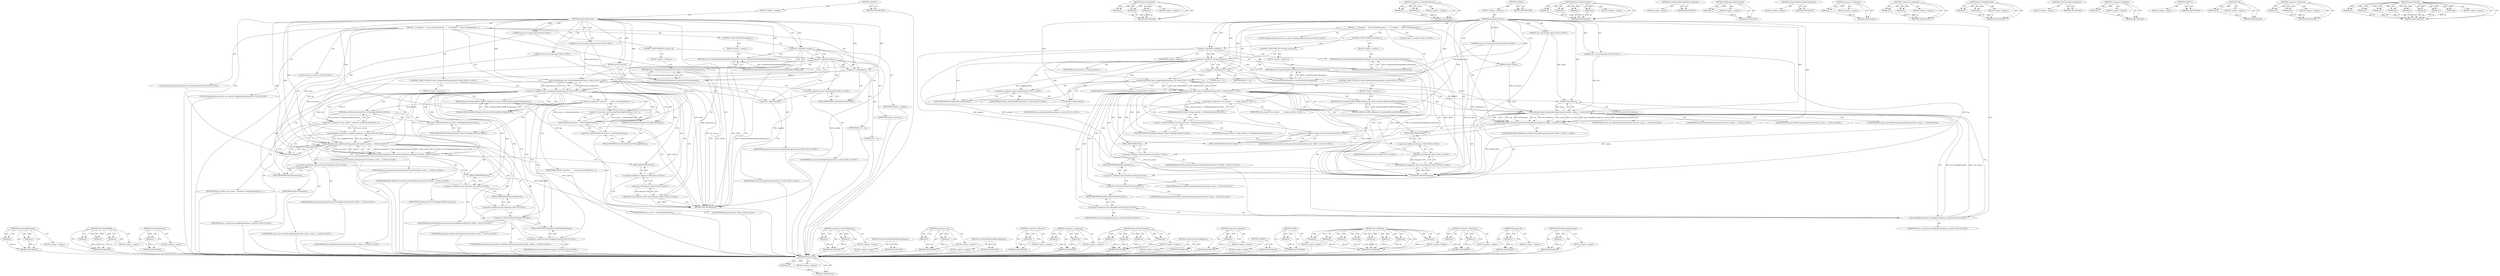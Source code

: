digraph "base.BindOnce" {
vulnerable_188 [label=<(METHOD,base.WrapRefCounted)>];
vulnerable_189 [label=<(PARAM,p1)>];
vulnerable_190 [label=<(PARAM,p2)>];
vulnerable_191 [label=<(BLOCK,&lt;empty&gt;,&lt;empty&gt;)>];
vulnerable_192 [label=<(METHOD_RETURN,ANY)>];
vulnerable_134 [label=<(METHOD,base.StringToInt64)>];
vulnerable_135 [label=<(PARAM,p1)>];
vulnerable_136 [label=<(PARAM,p2)>];
vulnerable_137 [label=<(PARAM,p3)>];
vulnerable_138 [label=<(BLOCK,&lt;empty&gt;,&lt;empty&gt;)>];
vulnerable_139 [label=<(METHOD_RETURN,ANY)>];
vulnerable_157 [label=<(METHOD,GetStoragePartition)>];
vulnerable_158 [label=<(PARAM,p1)>];
vulnerable_159 [label=<(BLOCK,&lt;empty&gt;,&lt;empty&gt;)>];
vulnerable_160 [label=<(METHOD_RETURN,ANY)>];
vulnerable_6 [label=<(METHOD,&lt;global&gt;)<SUB>1</SUB>>];
vulnerable_7 [label=<(BLOCK,&lt;empty&gt;,&lt;empty&gt;)<SUB>1</SUB>>];
vulnerable_8 [label=<(METHOD,DispatchSyncEvent)<SUB>1</SUB>>];
vulnerable_9 [label="<(PARAM,const std::string&amp; origin)<SUB>2</SUB>>"];
vulnerable_10 [label="<(PARAM,const std::string&amp; registration_id)<SUB>3</SUB>>"];
vulnerable_11 [label="<(PARAM,const std::string&amp; tag)<SUB>4</SUB>>"];
vulnerable_12 [label=<(PARAM,bool last_chance)<SUB>5</SUB>>];
vulnerable_13 [label=<(BLOCK,{
   if (!enabled_)
     return CreateDomainNot...,{
   if (!enabled_)
     return CreateDomainNot...)<SUB>5</SUB>>];
vulnerable_14 [label=<(CONTROL_STRUCTURE,IF,if (!enabled_))<SUB>6</SUB>>];
vulnerable_15 [label=<(&lt;operator&gt;.logicalNot,!enabled_)<SUB>6</SUB>>];
vulnerable_16 [label=<(IDENTIFIER,enabled_,!enabled_)<SUB>6</SUB>>];
vulnerable_17 [label=<(BLOCK,&lt;empty&gt;,&lt;empty&gt;)<SUB>7</SUB>>];
vulnerable_18 [label=<(RETURN,return CreateDomainNotEnabledErrorResponse();,return CreateDomainNotEnabledErrorResponse();)<SUB>7</SUB>>];
vulnerable_19 [label=<(CreateDomainNotEnabledErrorResponse,CreateDomainNotEnabledErrorResponse())<SUB>7</SUB>>];
vulnerable_20 [label=<(CONTROL_STRUCTURE,IF,if (!process_))<SUB>8</SUB>>];
vulnerable_21 [label=<(&lt;operator&gt;.logicalNot,!process_)<SUB>8</SUB>>];
vulnerable_22 [label=<(IDENTIFIER,process_,!process_)<SUB>8</SUB>>];
vulnerable_23 [label=<(BLOCK,&lt;empty&gt;,&lt;empty&gt;)<SUB>9</SUB>>];
vulnerable_24 [label=<(RETURN,return CreateContextErrorResponse();,return CreateContextErrorResponse();)<SUB>9</SUB>>];
vulnerable_25 [label=<(CreateContextErrorResponse,CreateContextErrorResponse())<SUB>9</SUB>>];
vulnerable_26 [label="<(LOCAL,int64_t id: int64_t)<SUB>10</SUB>>"];
vulnerable_27 [label=<(&lt;operator&gt;.assignment,id = 0)<SUB>10</SUB>>];
vulnerable_28 [label=<(IDENTIFIER,id,id = 0)<SUB>10</SUB>>];
vulnerable_29 [label=<(LITERAL,0,id = 0)<SUB>10</SUB>>];
vulnerable_30 [label="<(CONTROL_STRUCTURE,IF,if (!base::StringToInt64(registration_id, &amp;id)))<SUB>11</SUB>>"];
vulnerable_31 [label="<(&lt;operator&gt;.logicalNot,!base::StringToInt64(registration_id, &amp;id))<SUB>11</SUB>>"];
vulnerable_32 [label="<(base.StringToInt64,base::StringToInt64(registration_id, &amp;id))<SUB>11</SUB>>"];
vulnerable_33 [label="<(&lt;operator&gt;.fieldAccess,base::StringToInt64)<SUB>11</SUB>>"];
vulnerable_34 [label="<(IDENTIFIER,base,base::StringToInt64(registration_id, &amp;id))<SUB>11</SUB>>"];
vulnerable_35 [label=<(FIELD_IDENTIFIER,StringToInt64,StringToInt64)<SUB>11</SUB>>];
vulnerable_36 [label="<(IDENTIFIER,registration_id,base::StringToInt64(registration_id, &amp;id))<SUB>11</SUB>>"];
vulnerable_37 [label=<(&lt;operator&gt;.addressOf,&amp;id)<SUB>11</SUB>>];
vulnerable_38 [label="<(IDENTIFIER,id,base::StringToInt64(registration_id, &amp;id))<SUB>11</SUB>>"];
vulnerable_39 [label=<(BLOCK,&lt;empty&gt;,&lt;empty&gt;)<SUB>12</SUB>>];
vulnerable_40 [label=<(RETURN,return CreateInvalidVersionIdErrorResponse();,return CreateInvalidVersionIdErrorResponse();)<SUB>12</SUB>>];
vulnerable_41 [label=<(CreateInvalidVersionIdErrorResponse,CreateInvalidVersionIdErrorResponse())<SUB>12</SUB>>];
vulnerable_42 [label="<(LOCAL,StoragePartitionImpl* partition: StoragePartitionImpl*)<SUB>14</SUB>>"];
vulnerable_43 [label=<(&lt;operator&gt;.assignment,* partition =
      static_cast&lt;StoragePartitio...)<SUB>14</SUB>>];
vulnerable_44 [label=<(IDENTIFIER,partition,* partition =
      static_cast&lt;StoragePartitio...)<SUB>14</SUB>>];
vulnerable_45 [label=<(&lt;operator&gt;.cast,static_cast&lt;StoragePartitionImpl*&gt;(process_-&gt;Ge...)<SUB>15</SUB>>];
vulnerable_46 [label=<(UNKNOWN,StoragePartitionImpl*,StoragePartitionImpl*)<SUB>15</SUB>>];
vulnerable_47 [label=<(GetStoragePartition,process_-&gt;GetStoragePartition())<SUB>15</SUB>>];
vulnerable_48 [label=<(&lt;operator&gt;.indirectFieldAccess,process_-&gt;GetStoragePartition)<SUB>15</SUB>>];
vulnerable_49 [label=<(IDENTIFIER,process_,process_-&gt;GetStoragePartition())<SUB>15</SUB>>];
vulnerable_50 [label=<(FIELD_IDENTIFIER,GetStoragePartition,GetStoragePartition)<SUB>15</SUB>>];
vulnerable_51 [label="<(LOCAL,BackgroundSyncContext* sync_context: BackgroundSyncContext*)<SUB>16</SUB>>"];
vulnerable_52 [label=<(&lt;operator&gt;.assignment,* sync_context = partition-&gt;GetBackgroundSyncCo...)<SUB>16</SUB>>];
vulnerable_53 [label=<(IDENTIFIER,sync_context,* sync_context = partition-&gt;GetBackgroundSyncCo...)<SUB>16</SUB>>];
vulnerable_54 [label=<(GetBackgroundSyncContext,partition-&gt;GetBackgroundSyncContext())<SUB>16</SUB>>];
vulnerable_55 [label=<(&lt;operator&gt;.indirectFieldAccess,partition-&gt;GetBackgroundSyncContext)<SUB>16</SUB>>];
vulnerable_56 [label=<(IDENTIFIER,partition,partition-&gt;GetBackgroundSyncContext())<SUB>16</SUB>>];
vulnerable_57 [label=<(FIELD_IDENTIFIER,GetBackgroundSyncContext,GetBackgroundSyncContext)<SUB>16</SUB>>];
vulnerable_58 [label="<(BrowserThread.PostTask,BrowserThread::PostTask(BrowserThread::IO, FROM...)<SUB>18</SUB>>"];
vulnerable_59 [label="<(&lt;operator&gt;.fieldAccess,BrowserThread::PostTask)<SUB>18</SUB>>"];
vulnerable_60 [label="<(IDENTIFIER,BrowserThread,BrowserThread::PostTask(BrowserThread::IO, FROM...)<SUB>18</SUB>>"];
vulnerable_61 [label=<(FIELD_IDENTIFIER,PostTask,PostTask)<SUB>18</SUB>>];
vulnerable_62 [label="<(&lt;operator&gt;.fieldAccess,BrowserThread::IO)<SUB>18</SUB>>"];
vulnerable_63 [label="<(IDENTIFIER,BrowserThread,BrowserThread::PostTask(BrowserThread::IO, FROM...)<SUB>18</SUB>>"];
vulnerable_64 [label=<(FIELD_IDENTIFIER,IO,IO)<SUB>18</SUB>>];
vulnerable_65 [label="<(IDENTIFIER,FROM_HERE,BrowserThread::PostTask(BrowserThread::IO, FROM...)<SUB>18</SUB>>"];
vulnerable_66 [label="<(base.BindOnce,base::BindOnce(&amp;DispatchSyncEventOnIO, context_...)<SUB>19</SUB>>"];
vulnerable_67 [label="<(&lt;operator&gt;.fieldAccess,base::BindOnce)<SUB>19</SUB>>"];
vulnerable_68 [label="<(IDENTIFIER,base,base::BindOnce(&amp;DispatchSyncEventOnIO, context_...)<SUB>19</SUB>>"];
vulnerable_69 [label=<(FIELD_IDENTIFIER,BindOnce,BindOnce)<SUB>19</SUB>>];
vulnerable_70 [label=<(&lt;operator&gt;.addressOf,&amp;DispatchSyncEventOnIO)<SUB>19</SUB>>];
vulnerable_71 [label="<(IDENTIFIER,DispatchSyncEventOnIO,base::BindOnce(&amp;DispatchSyncEventOnIO, context_...)<SUB>19</SUB>>"];
vulnerable_72 [label="<(IDENTIFIER,context_,base::BindOnce(&amp;DispatchSyncEventOnIO, context_...)<SUB>19</SUB>>"];
vulnerable_73 [label="<(base.WrapRefCounted,base::WrapRefCounted(sync_context))<SUB>20</SUB>>"];
vulnerable_74 [label="<(&lt;operator&gt;.fieldAccess,base::WrapRefCounted)<SUB>20</SUB>>"];
vulnerable_75 [label="<(IDENTIFIER,base,base::WrapRefCounted(sync_context))<SUB>20</SUB>>"];
vulnerable_76 [label=<(FIELD_IDENTIFIER,WrapRefCounted,WrapRefCounted)<SUB>20</SUB>>];
vulnerable_77 [label="<(IDENTIFIER,sync_context,base::WrapRefCounted(sync_context))<SUB>20</SUB>>"];
vulnerable_78 [label=<(GURL,GURL(origin))<SUB>21</SUB>>];
vulnerable_79 [label=<(IDENTIFIER,origin,GURL(origin))<SUB>21</SUB>>];
vulnerable_80 [label="<(IDENTIFIER,id,base::BindOnce(&amp;DispatchSyncEventOnIO, context_...)<SUB>21</SUB>>"];
vulnerable_81 [label="<(IDENTIFIER,tag,base::BindOnce(&amp;DispatchSyncEventOnIO, context_...)<SUB>21</SUB>>"];
vulnerable_82 [label="<(IDENTIFIER,last_chance,base::BindOnce(&amp;DispatchSyncEventOnIO, context_...)<SUB>21</SUB>>"];
vulnerable_83 [label="<(RETURN,return Response::OK();,return Response::OK();)<SUB>22</SUB>>"];
vulnerable_84 [label="<(Response.OK,Response::OK())<SUB>22</SUB>>"];
vulnerable_85 [label="<(&lt;operator&gt;.fieldAccess,Response::OK)<SUB>22</SUB>>"];
vulnerable_86 [label="<(IDENTIFIER,Response,Response::OK())<SUB>22</SUB>>"];
vulnerable_87 [label=<(FIELD_IDENTIFIER,OK,OK)<SUB>22</SUB>>];
vulnerable_88 [label=<(METHOD_RETURN,Response)<SUB>1</SUB>>];
vulnerable_90 [label=<(METHOD_RETURN,ANY)<SUB>1</SUB>>];
vulnerable_161 [label=<(METHOD,&lt;operator&gt;.indirectFieldAccess)>];
vulnerable_162 [label=<(PARAM,p1)>];
vulnerable_163 [label=<(PARAM,p2)>];
vulnerable_164 [label=<(BLOCK,&lt;empty&gt;,&lt;empty&gt;)>];
vulnerable_165 [label=<(METHOD_RETURN,ANY)>];
vulnerable_123 [label=<(METHOD,CreateDomainNotEnabledErrorResponse)>];
vulnerable_124 [label=<(BLOCK,&lt;empty&gt;,&lt;empty&gt;)>];
vulnerable_125 [label=<(METHOD_RETURN,ANY)>];
vulnerable_152 [label=<(METHOD,&lt;operator&gt;.cast)>];
vulnerable_153 [label=<(PARAM,p1)>];
vulnerable_154 [label=<(PARAM,p2)>];
vulnerable_155 [label=<(BLOCK,&lt;empty&gt;,&lt;empty&gt;)>];
vulnerable_156 [label=<(METHOD_RETURN,ANY)>];
vulnerable_149 [label=<(METHOD,CreateInvalidVersionIdErrorResponse)>];
vulnerable_150 [label=<(BLOCK,&lt;empty&gt;,&lt;empty&gt;)>];
vulnerable_151 [label=<(METHOD_RETURN,ANY)>];
vulnerable_145 [label=<(METHOD,&lt;operator&gt;.addressOf)>];
vulnerable_146 [label=<(PARAM,p1)>];
vulnerable_147 [label=<(BLOCK,&lt;empty&gt;,&lt;empty&gt;)>];
vulnerable_148 [label=<(METHOD_RETURN,ANY)>];
vulnerable_129 [label=<(METHOD,&lt;operator&gt;.assignment)>];
vulnerable_130 [label=<(PARAM,p1)>];
vulnerable_131 [label=<(PARAM,p2)>];
vulnerable_132 [label=<(BLOCK,&lt;empty&gt;,&lt;empty&gt;)>];
vulnerable_133 [label=<(METHOD_RETURN,ANY)>];
vulnerable_170 [label=<(METHOD,BrowserThread.PostTask)>];
vulnerable_171 [label=<(PARAM,p1)>];
vulnerable_172 [label=<(PARAM,p2)>];
vulnerable_173 [label=<(PARAM,p3)>];
vulnerable_174 [label=<(PARAM,p4)>];
vulnerable_175 [label=<(BLOCK,&lt;empty&gt;,&lt;empty&gt;)>];
vulnerable_176 [label=<(METHOD_RETURN,ANY)>];
vulnerable_126 [label=<(METHOD,CreateContextErrorResponse)>];
vulnerable_127 [label=<(BLOCK,&lt;empty&gt;,&lt;empty&gt;)>];
vulnerable_128 [label=<(METHOD_RETURN,ANY)>];
vulnerable_119 [label=<(METHOD,&lt;operator&gt;.logicalNot)>];
vulnerable_120 [label=<(PARAM,p1)>];
vulnerable_121 [label=<(BLOCK,&lt;empty&gt;,&lt;empty&gt;)>];
vulnerable_122 [label=<(METHOD_RETURN,ANY)>];
vulnerable_113 [label=<(METHOD,&lt;global&gt;)<SUB>1</SUB>>];
vulnerable_114 [label=<(BLOCK,&lt;empty&gt;,&lt;empty&gt;)>];
vulnerable_115 [label=<(METHOD_RETURN,ANY)>];
vulnerable_193 [label=<(METHOD,GURL)>];
vulnerable_194 [label=<(PARAM,p1)>];
vulnerable_195 [label=<(BLOCK,&lt;empty&gt;,&lt;empty&gt;)>];
vulnerable_196 [label=<(METHOD_RETURN,ANY)>];
vulnerable_177 [label=<(METHOD,base.BindOnce)>];
vulnerable_178 [label=<(PARAM,p1)>];
vulnerable_179 [label=<(PARAM,p2)>];
vulnerable_180 [label=<(PARAM,p3)>];
vulnerable_181 [label=<(PARAM,p4)>];
vulnerable_182 [label=<(PARAM,p5)>];
vulnerable_183 [label=<(PARAM,p6)>];
vulnerable_184 [label=<(PARAM,p7)>];
vulnerable_185 [label=<(PARAM,p8)>];
vulnerable_186 [label=<(BLOCK,&lt;empty&gt;,&lt;empty&gt;)>];
vulnerable_187 [label=<(METHOD_RETURN,ANY)>];
vulnerable_140 [label=<(METHOD,&lt;operator&gt;.fieldAccess)>];
vulnerable_141 [label=<(PARAM,p1)>];
vulnerable_142 [label=<(PARAM,p2)>];
vulnerable_143 [label=<(BLOCK,&lt;empty&gt;,&lt;empty&gt;)>];
vulnerable_144 [label=<(METHOD_RETURN,ANY)>];
vulnerable_197 [label=<(METHOD,Response.OK)>];
vulnerable_198 [label=<(PARAM,p1)>];
vulnerable_199 [label=<(BLOCK,&lt;empty&gt;,&lt;empty&gt;)>];
vulnerable_200 [label=<(METHOD_RETURN,ANY)>];
vulnerable_166 [label=<(METHOD,GetBackgroundSyncContext)>];
vulnerable_167 [label=<(PARAM,p1)>];
vulnerable_168 [label=<(BLOCK,&lt;empty&gt;,&lt;empty&gt;)>];
vulnerable_169 [label=<(METHOD_RETURN,ANY)>];
fixed_177 [label=<(METHOD,Response.OK)>];
fixed_178 [label=<(PARAM,p1)>];
fixed_179 [label=<(BLOCK,&lt;empty&gt;,&lt;empty&gt;)>];
fixed_180 [label=<(METHOD_RETURN,ANY)>];
fixed_123 [label=<(METHOD,base.StringToInt64)>];
fixed_124 [label=<(PARAM,p1)>];
fixed_125 [label=<(PARAM,p2)>];
fixed_126 [label=<(PARAM,p3)>];
fixed_127 [label=<(BLOCK,&lt;empty&gt;,&lt;empty&gt;)>];
fixed_128 [label=<(METHOD_RETURN,ANY)>];
fixed_145 [label=<(METHOD,&lt;operator&gt;.indirectFieldAccess)>];
fixed_146 [label=<(PARAM,p1)>];
fixed_147 [label=<(PARAM,p2)>];
fixed_148 [label=<(BLOCK,&lt;empty&gt;,&lt;empty&gt;)>];
fixed_149 [label=<(METHOD_RETURN,ANY)>];
fixed_6 [label=<(METHOD,&lt;global&gt;)<SUB>1</SUB>>];
fixed_7 [label=<(BLOCK,&lt;empty&gt;,&lt;empty&gt;)<SUB>1</SUB>>];
fixed_8 [label=<(METHOD,DispatchSyncEvent)<SUB>1</SUB>>];
fixed_9 [label="<(PARAM,const std::string&amp; origin)<SUB>2</SUB>>"];
fixed_10 [label="<(PARAM,const std::string&amp; registration_id)<SUB>3</SUB>>"];
fixed_11 [label="<(PARAM,const std::string&amp; tag)<SUB>4</SUB>>"];
fixed_12 [label=<(PARAM,bool last_chance)<SUB>5</SUB>>];
fixed_13 [label=<(BLOCK,{
   if (!enabled_)
     return CreateDomainNot...,{
   if (!enabled_)
     return CreateDomainNot...)<SUB>5</SUB>>];
fixed_14 [label=<(CONTROL_STRUCTURE,IF,if (!enabled_))<SUB>6</SUB>>];
fixed_15 [label=<(&lt;operator&gt;.logicalNot,!enabled_)<SUB>6</SUB>>];
fixed_16 [label=<(IDENTIFIER,enabled_,!enabled_)<SUB>6</SUB>>];
fixed_17 [label=<(BLOCK,&lt;empty&gt;,&lt;empty&gt;)<SUB>7</SUB>>];
fixed_18 [label=<(RETURN,return CreateDomainNotEnabledErrorResponse();,return CreateDomainNotEnabledErrorResponse();)<SUB>7</SUB>>];
fixed_19 [label=<(CreateDomainNotEnabledErrorResponse,CreateDomainNotEnabledErrorResponse())<SUB>7</SUB>>];
fixed_20 [label=<(CONTROL_STRUCTURE,IF,if (!storage_partition_))<SUB>8</SUB>>];
fixed_21 [label=<(&lt;operator&gt;.logicalNot,!storage_partition_)<SUB>8</SUB>>];
fixed_22 [label=<(IDENTIFIER,storage_partition_,!storage_partition_)<SUB>8</SUB>>];
fixed_23 [label=<(BLOCK,&lt;empty&gt;,&lt;empty&gt;)<SUB>9</SUB>>];
fixed_24 [label=<(RETURN,return CreateContextErrorResponse();,return CreateContextErrorResponse();)<SUB>9</SUB>>];
fixed_25 [label=<(CreateContextErrorResponse,CreateContextErrorResponse())<SUB>9</SUB>>];
fixed_26 [label="<(LOCAL,int64_t id: int64_t)<SUB>10</SUB>>"];
fixed_27 [label=<(&lt;operator&gt;.assignment,id = 0)<SUB>10</SUB>>];
fixed_28 [label=<(IDENTIFIER,id,id = 0)<SUB>10</SUB>>];
fixed_29 [label=<(LITERAL,0,id = 0)<SUB>10</SUB>>];
fixed_30 [label="<(CONTROL_STRUCTURE,IF,if (!base::StringToInt64(registration_id, &amp;id)))<SUB>11</SUB>>"];
fixed_31 [label="<(&lt;operator&gt;.logicalNot,!base::StringToInt64(registration_id, &amp;id))<SUB>11</SUB>>"];
fixed_32 [label="<(base.StringToInt64,base::StringToInt64(registration_id, &amp;id))<SUB>11</SUB>>"];
fixed_33 [label="<(&lt;operator&gt;.fieldAccess,base::StringToInt64)<SUB>11</SUB>>"];
fixed_34 [label="<(IDENTIFIER,base,base::StringToInt64(registration_id, &amp;id))<SUB>11</SUB>>"];
fixed_35 [label=<(FIELD_IDENTIFIER,StringToInt64,StringToInt64)<SUB>11</SUB>>];
fixed_36 [label="<(IDENTIFIER,registration_id,base::StringToInt64(registration_id, &amp;id))<SUB>11</SUB>>"];
fixed_37 [label=<(&lt;operator&gt;.addressOf,&amp;id)<SUB>11</SUB>>];
fixed_38 [label="<(IDENTIFIER,id,base::StringToInt64(registration_id, &amp;id))<SUB>11</SUB>>"];
fixed_39 [label=<(BLOCK,&lt;empty&gt;,&lt;empty&gt;)<SUB>12</SUB>>];
fixed_40 [label=<(RETURN,return CreateInvalidVersionIdErrorResponse();,return CreateInvalidVersionIdErrorResponse();)<SUB>12</SUB>>];
fixed_41 [label=<(CreateInvalidVersionIdErrorResponse,CreateInvalidVersionIdErrorResponse())<SUB>12</SUB>>];
fixed_42 [label="<(LOCAL,BackgroundSyncContext* sync_context: BackgroundSyncContext*)<SUB>14</SUB>>"];
fixed_43 [label=<(&lt;operator&gt;.assignment,* sync_context =
      storage_partition_-&gt;GetB...)<SUB>14</SUB>>];
fixed_44 [label=<(IDENTIFIER,sync_context,* sync_context =
      storage_partition_-&gt;GetB...)<SUB>14</SUB>>];
fixed_45 [label=<(GetBackgroundSyncContext,storage_partition_-&gt;GetBackgroundSyncContext())<SUB>15</SUB>>];
fixed_46 [label=<(&lt;operator&gt;.indirectFieldAccess,storage_partition_-&gt;GetBackgroundSyncContext)<SUB>15</SUB>>];
fixed_47 [label=<(IDENTIFIER,storage_partition_,storage_partition_-&gt;GetBackgroundSyncContext())<SUB>15</SUB>>];
fixed_48 [label=<(FIELD_IDENTIFIER,GetBackgroundSyncContext,GetBackgroundSyncContext)<SUB>15</SUB>>];
fixed_49 [label="<(BrowserThread.PostTask,BrowserThread::PostTask(BrowserThread::IO, FROM...)<SUB>17</SUB>>"];
fixed_50 [label="<(&lt;operator&gt;.fieldAccess,BrowserThread::PostTask)<SUB>17</SUB>>"];
fixed_51 [label="<(IDENTIFIER,BrowserThread,BrowserThread::PostTask(BrowserThread::IO, FROM...)<SUB>17</SUB>>"];
fixed_52 [label=<(FIELD_IDENTIFIER,PostTask,PostTask)<SUB>17</SUB>>];
fixed_53 [label="<(&lt;operator&gt;.fieldAccess,BrowserThread::IO)<SUB>17</SUB>>"];
fixed_54 [label="<(IDENTIFIER,BrowserThread,BrowserThread::PostTask(BrowserThread::IO, FROM...)<SUB>17</SUB>>"];
fixed_55 [label=<(FIELD_IDENTIFIER,IO,IO)<SUB>17</SUB>>];
fixed_56 [label="<(IDENTIFIER,FROM_HERE,BrowserThread::PostTask(BrowserThread::IO, FROM...)<SUB>17</SUB>>"];
fixed_57 [label="<(base.BindOnce,base::BindOnce(&amp;DispatchSyncEventOnIO, context_...)<SUB>18</SUB>>"];
fixed_58 [label="<(&lt;operator&gt;.fieldAccess,base::BindOnce)<SUB>18</SUB>>"];
fixed_59 [label="<(IDENTIFIER,base,base::BindOnce(&amp;DispatchSyncEventOnIO, context_...)<SUB>18</SUB>>"];
fixed_60 [label=<(FIELD_IDENTIFIER,BindOnce,BindOnce)<SUB>18</SUB>>];
fixed_61 [label=<(&lt;operator&gt;.addressOf,&amp;DispatchSyncEventOnIO)<SUB>18</SUB>>];
fixed_62 [label="<(IDENTIFIER,DispatchSyncEventOnIO,base::BindOnce(&amp;DispatchSyncEventOnIO, context_...)<SUB>18</SUB>>"];
fixed_63 [label="<(IDENTIFIER,context_,base::BindOnce(&amp;DispatchSyncEventOnIO, context_...)<SUB>18</SUB>>"];
fixed_64 [label="<(base.WrapRefCounted,base::WrapRefCounted(sync_context))<SUB>19</SUB>>"];
fixed_65 [label="<(&lt;operator&gt;.fieldAccess,base::WrapRefCounted)<SUB>19</SUB>>"];
fixed_66 [label="<(IDENTIFIER,base,base::WrapRefCounted(sync_context))<SUB>19</SUB>>"];
fixed_67 [label=<(FIELD_IDENTIFIER,WrapRefCounted,WrapRefCounted)<SUB>19</SUB>>];
fixed_68 [label="<(IDENTIFIER,sync_context,base::WrapRefCounted(sync_context))<SUB>19</SUB>>"];
fixed_69 [label=<(GURL,GURL(origin))<SUB>20</SUB>>];
fixed_70 [label=<(IDENTIFIER,origin,GURL(origin))<SUB>20</SUB>>];
fixed_71 [label="<(IDENTIFIER,id,base::BindOnce(&amp;DispatchSyncEventOnIO, context_...)<SUB>20</SUB>>"];
fixed_72 [label="<(IDENTIFIER,tag,base::BindOnce(&amp;DispatchSyncEventOnIO, context_...)<SUB>20</SUB>>"];
fixed_73 [label="<(IDENTIFIER,last_chance,base::BindOnce(&amp;DispatchSyncEventOnIO, context_...)<SUB>20</SUB>>"];
fixed_74 [label="<(RETURN,return Response::OK();,return Response::OK();)<SUB>21</SUB>>"];
fixed_75 [label="<(Response.OK,Response::OK())<SUB>21</SUB>>"];
fixed_76 [label="<(&lt;operator&gt;.fieldAccess,Response::OK)<SUB>21</SUB>>"];
fixed_77 [label="<(IDENTIFIER,Response,Response::OK())<SUB>21</SUB>>"];
fixed_78 [label=<(FIELD_IDENTIFIER,OK,OK)<SUB>21</SUB>>];
fixed_79 [label=<(METHOD_RETURN,Response)<SUB>1</SUB>>];
fixed_81 [label=<(METHOD_RETURN,ANY)<SUB>1</SUB>>];
fixed_150 [label=<(METHOD,BrowserThread.PostTask)>];
fixed_151 [label=<(PARAM,p1)>];
fixed_152 [label=<(PARAM,p2)>];
fixed_153 [label=<(PARAM,p3)>];
fixed_154 [label=<(PARAM,p4)>];
fixed_155 [label=<(BLOCK,&lt;empty&gt;,&lt;empty&gt;)>];
fixed_156 [label=<(METHOD_RETURN,ANY)>];
fixed_112 [label=<(METHOD,CreateDomainNotEnabledErrorResponse)>];
fixed_113 [label=<(BLOCK,&lt;empty&gt;,&lt;empty&gt;)>];
fixed_114 [label=<(METHOD_RETURN,ANY)>];
fixed_141 [label=<(METHOD,GetBackgroundSyncContext)>];
fixed_142 [label=<(PARAM,p1)>];
fixed_143 [label=<(BLOCK,&lt;empty&gt;,&lt;empty&gt;)>];
fixed_144 [label=<(METHOD_RETURN,ANY)>];
fixed_138 [label=<(METHOD,CreateInvalidVersionIdErrorResponse)>];
fixed_139 [label=<(BLOCK,&lt;empty&gt;,&lt;empty&gt;)>];
fixed_140 [label=<(METHOD_RETURN,ANY)>];
fixed_134 [label=<(METHOD,&lt;operator&gt;.addressOf)>];
fixed_135 [label=<(PARAM,p1)>];
fixed_136 [label=<(BLOCK,&lt;empty&gt;,&lt;empty&gt;)>];
fixed_137 [label=<(METHOD_RETURN,ANY)>];
fixed_118 [label=<(METHOD,&lt;operator&gt;.assignment)>];
fixed_119 [label=<(PARAM,p1)>];
fixed_120 [label=<(PARAM,p2)>];
fixed_121 [label=<(BLOCK,&lt;empty&gt;,&lt;empty&gt;)>];
fixed_122 [label=<(METHOD_RETURN,ANY)>];
fixed_168 [label=<(METHOD,base.WrapRefCounted)>];
fixed_169 [label=<(PARAM,p1)>];
fixed_170 [label=<(PARAM,p2)>];
fixed_171 [label=<(BLOCK,&lt;empty&gt;,&lt;empty&gt;)>];
fixed_172 [label=<(METHOD_RETURN,ANY)>];
fixed_115 [label=<(METHOD,CreateContextErrorResponse)>];
fixed_116 [label=<(BLOCK,&lt;empty&gt;,&lt;empty&gt;)>];
fixed_117 [label=<(METHOD_RETURN,ANY)>];
fixed_108 [label=<(METHOD,&lt;operator&gt;.logicalNot)>];
fixed_109 [label=<(PARAM,p1)>];
fixed_110 [label=<(BLOCK,&lt;empty&gt;,&lt;empty&gt;)>];
fixed_111 [label=<(METHOD_RETURN,ANY)>];
fixed_102 [label=<(METHOD,&lt;global&gt;)<SUB>1</SUB>>];
fixed_103 [label=<(BLOCK,&lt;empty&gt;,&lt;empty&gt;)>];
fixed_104 [label=<(METHOD_RETURN,ANY)>];
fixed_173 [label=<(METHOD,GURL)>];
fixed_174 [label=<(PARAM,p1)>];
fixed_175 [label=<(BLOCK,&lt;empty&gt;,&lt;empty&gt;)>];
fixed_176 [label=<(METHOD_RETURN,ANY)>];
fixed_129 [label=<(METHOD,&lt;operator&gt;.fieldAccess)>];
fixed_130 [label=<(PARAM,p1)>];
fixed_131 [label=<(PARAM,p2)>];
fixed_132 [label=<(BLOCK,&lt;empty&gt;,&lt;empty&gt;)>];
fixed_133 [label=<(METHOD_RETURN,ANY)>];
fixed_157 [label=<(METHOD,base.BindOnce)>];
fixed_158 [label=<(PARAM,p1)>];
fixed_159 [label=<(PARAM,p2)>];
fixed_160 [label=<(PARAM,p3)>];
fixed_161 [label=<(PARAM,p4)>];
fixed_162 [label=<(PARAM,p5)>];
fixed_163 [label=<(PARAM,p6)>];
fixed_164 [label=<(PARAM,p7)>];
fixed_165 [label=<(PARAM,p8)>];
fixed_166 [label=<(BLOCK,&lt;empty&gt;,&lt;empty&gt;)>];
fixed_167 [label=<(METHOD_RETURN,ANY)>];
vulnerable_188 -> vulnerable_189  [key=0, label="AST: "];
vulnerable_188 -> vulnerable_189  [key=1, label="DDG: "];
vulnerable_188 -> vulnerable_191  [key=0, label="AST: "];
vulnerable_188 -> vulnerable_190  [key=0, label="AST: "];
vulnerable_188 -> vulnerable_190  [key=1, label="DDG: "];
vulnerable_188 -> vulnerable_192  [key=0, label="AST: "];
vulnerable_188 -> vulnerable_192  [key=1, label="CFG: "];
vulnerable_189 -> vulnerable_192  [key=0, label="DDG: p1"];
vulnerable_190 -> vulnerable_192  [key=0, label="DDG: p2"];
vulnerable_191 -> fixed_177  [key=0];
vulnerable_192 -> fixed_177  [key=0];
vulnerable_134 -> vulnerable_135  [key=0, label="AST: "];
vulnerable_134 -> vulnerable_135  [key=1, label="DDG: "];
vulnerable_134 -> vulnerable_138  [key=0, label="AST: "];
vulnerable_134 -> vulnerable_136  [key=0, label="AST: "];
vulnerable_134 -> vulnerable_136  [key=1, label="DDG: "];
vulnerable_134 -> vulnerable_139  [key=0, label="AST: "];
vulnerable_134 -> vulnerable_139  [key=1, label="CFG: "];
vulnerable_134 -> vulnerable_137  [key=0, label="AST: "];
vulnerable_134 -> vulnerable_137  [key=1, label="DDG: "];
vulnerable_135 -> vulnerable_139  [key=0, label="DDG: p1"];
vulnerable_136 -> vulnerable_139  [key=0, label="DDG: p2"];
vulnerable_137 -> vulnerable_139  [key=0, label="DDG: p3"];
vulnerable_138 -> fixed_177  [key=0];
vulnerable_139 -> fixed_177  [key=0];
vulnerable_157 -> vulnerable_158  [key=0, label="AST: "];
vulnerable_157 -> vulnerable_158  [key=1, label="DDG: "];
vulnerable_157 -> vulnerable_159  [key=0, label="AST: "];
vulnerable_157 -> vulnerable_160  [key=0, label="AST: "];
vulnerable_157 -> vulnerable_160  [key=1, label="CFG: "];
vulnerable_158 -> vulnerable_160  [key=0, label="DDG: p1"];
vulnerable_159 -> fixed_177  [key=0];
vulnerable_160 -> fixed_177  [key=0];
vulnerable_6 -> vulnerable_7  [key=0, label="AST: "];
vulnerable_6 -> vulnerable_90  [key=0, label="AST: "];
vulnerable_6 -> vulnerable_90  [key=1, label="CFG: "];
vulnerable_7 -> vulnerable_8  [key=0, label="AST: "];
vulnerable_8 -> vulnerable_9  [key=0, label="AST: "];
vulnerable_8 -> vulnerable_9  [key=1, label="DDG: "];
vulnerable_8 -> vulnerable_10  [key=0, label="AST: "];
vulnerable_8 -> vulnerable_10  [key=1, label="DDG: "];
vulnerable_8 -> vulnerable_11  [key=0, label="AST: "];
vulnerable_8 -> vulnerable_11  [key=1, label="DDG: "];
vulnerable_8 -> vulnerable_12  [key=0, label="AST: "];
vulnerable_8 -> vulnerable_12  [key=1, label="DDG: "];
vulnerable_8 -> vulnerable_13  [key=0, label="AST: "];
vulnerable_8 -> vulnerable_88  [key=0, label="AST: "];
vulnerable_8 -> vulnerable_15  [key=0, label="CFG: "];
vulnerable_8 -> vulnerable_15  [key=1, label="DDG: "];
vulnerable_8 -> vulnerable_27  [key=0, label="DDG: "];
vulnerable_8 -> vulnerable_58  [key=0, label="DDG: "];
vulnerable_8 -> vulnerable_21  [key=0, label="DDG: "];
vulnerable_8 -> vulnerable_66  [key=0, label="DDG: "];
vulnerable_8 -> vulnerable_19  [key=0, label="DDG: "];
vulnerable_8 -> vulnerable_25  [key=0, label="DDG: "];
vulnerable_8 -> vulnerable_32  [key=0, label="DDG: "];
vulnerable_8 -> vulnerable_41  [key=0, label="DDG: "];
vulnerable_8 -> vulnerable_73  [key=0, label="DDG: "];
vulnerable_8 -> vulnerable_78  [key=0, label="DDG: "];
vulnerable_9 -> vulnerable_88  [key=0, label="DDG: origin"];
vulnerable_9 -> vulnerable_78  [key=0, label="DDG: origin"];
vulnerable_10 -> vulnerable_88  [key=0, label="DDG: registration_id"];
vulnerable_10 -> vulnerable_32  [key=0, label="DDG: registration_id"];
vulnerable_11 -> vulnerable_88  [key=0, label="DDG: tag"];
vulnerable_11 -> vulnerable_66  [key=0, label="DDG: tag"];
vulnerable_12 -> vulnerable_88  [key=0, label="DDG: last_chance"];
vulnerable_12 -> vulnerable_66  [key=0, label="DDG: last_chance"];
vulnerable_13 -> vulnerable_14  [key=0, label="AST: "];
vulnerable_13 -> vulnerable_20  [key=0, label="AST: "];
vulnerable_13 -> vulnerable_26  [key=0, label="AST: "];
vulnerable_13 -> vulnerable_27  [key=0, label="AST: "];
vulnerable_13 -> vulnerable_30  [key=0, label="AST: "];
vulnerable_13 -> vulnerable_42  [key=0, label="AST: "];
vulnerable_13 -> vulnerable_43  [key=0, label="AST: "];
vulnerable_13 -> vulnerable_51  [key=0, label="AST: "];
vulnerable_13 -> vulnerable_52  [key=0, label="AST: "];
vulnerable_13 -> vulnerable_58  [key=0, label="AST: "];
vulnerable_13 -> vulnerable_83  [key=0, label="AST: "];
vulnerable_14 -> vulnerable_15  [key=0, label="AST: "];
vulnerable_14 -> vulnerable_17  [key=0, label="AST: "];
vulnerable_15 -> vulnerable_16  [key=0, label="AST: "];
vulnerable_15 -> vulnerable_19  [key=0, label="CFG: "];
vulnerable_15 -> vulnerable_19  [key=1, label="CDG: "];
vulnerable_15 -> vulnerable_21  [key=0, label="CFG: "];
vulnerable_15 -> vulnerable_21  [key=1, label="CDG: "];
vulnerable_15 -> vulnerable_88  [key=0, label="DDG: !enabled_"];
vulnerable_15 -> vulnerable_88  [key=1, label="DDG: enabled_"];
vulnerable_15 -> vulnerable_18  [key=0, label="CDG: "];
vulnerable_16 -> fixed_177  [key=0];
vulnerable_17 -> vulnerable_18  [key=0, label="AST: "];
vulnerable_18 -> vulnerable_19  [key=0, label="AST: "];
vulnerable_18 -> vulnerable_88  [key=0, label="CFG: "];
vulnerable_18 -> vulnerable_88  [key=1, label="DDG: &lt;RET&gt;"];
vulnerable_19 -> vulnerable_18  [key=0, label="CFG: "];
vulnerable_19 -> vulnerable_18  [key=1, label="DDG: CreateDomainNotEnabledErrorResponse()"];
vulnerable_19 -> vulnerable_88  [key=0, label="DDG: CreateDomainNotEnabledErrorResponse()"];
vulnerable_20 -> vulnerable_21  [key=0, label="AST: "];
vulnerable_20 -> vulnerable_23  [key=0, label="AST: "];
vulnerable_21 -> vulnerable_22  [key=0, label="AST: "];
vulnerable_21 -> vulnerable_25  [key=0, label="CFG: "];
vulnerable_21 -> vulnerable_25  [key=1, label="CDG: "];
vulnerable_21 -> vulnerable_27  [key=0, label="CFG: "];
vulnerable_21 -> vulnerable_27  [key=1, label="CDG: "];
vulnerable_21 -> vulnerable_47  [key=0, label="DDG: process_"];
vulnerable_21 -> vulnerable_32  [key=0, label="CDG: "];
vulnerable_21 -> vulnerable_37  [key=0, label="CDG: "];
vulnerable_21 -> vulnerable_35  [key=0, label="CDG: "];
vulnerable_21 -> vulnerable_24  [key=0, label="CDG: "];
vulnerable_21 -> vulnerable_33  [key=0, label="CDG: "];
vulnerable_21 -> vulnerable_31  [key=0, label="CDG: "];
vulnerable_22 -> fixed_177  [key=0];
vulnerable_23 -> vulnerable_24  [key=0, label="AST: "];
vulnerable_24 -> vulnerable_25  [key=0, label="AST: "];
vulnerable_24 -> vulnerable_88  [key=0, label="CFG: "];
vulnerable_24 -> vulnerable_88  [key=1, label="DDG: &lt;RET&gt;"];
vulnerable_25 -> vulnerable_24  [key=0, label="CFG: "];
vulnerable_25 -> vulnerable_24  [key=1, label="DDG: CreateContextErrorResponse()"];
vulnerable_26 -> fixed_177  [key=0];
vulnerable_27 -> vulnerable_28  [key=0, label="AST: "];
vulnerable_27 -> vulnerable_29  [key=0, label="AST: "];
vulnerable_27 -> vulnerable_35  [key=0, label="CFG: "];
vulnerable_27 -> vulnerable_66  [key=0, label="DDG: id"];
vulnerable_27 -> vulnerable_32  [key=0, label="DDG: id"];
vulnerable_28 -> fixed_177  [key=0];
vulnerable_29 -> fixed_177  [key=0];
vulnerable_30 -> vulnerable_31  [key=0, label="AST: "];
vulnerable_30 -> vulnerable_39  [key=0, label="AST: "];
vulnerable_31 -> vulnerable_32  [key=0, label="AST: "];
vulnerable_31 -> vulnerable_41  [key=0, label="CFG: "];
vulnerable_31 -> vulnerable_41  [key=1, label="CDG: "];
vulnerable_31 -> vulnerable_46  [key=0, label="CFG: "];
vulnerable_31 -> vulnerable_46  [key=1, label="CDG: "];
vulnerable_31 -> vulnerable_47  [key=0, label="CDG: "];
vulnerable_31 -> vulnerable_48  [key=0, label="CDG: "];
vulnerable_31 -> vulnerable_73  [key=0, label="CDG: "];
vulnerable_31 -> vulnerable_64  [key=0, label="CDG: "];
vulnerable_31 -> vulnerable_57  [key=0, label="CDG: "];
vulnerable_31 -> vulnerable_66  [key=0, label="CDG: "];
vulnerable_31 -> vulnerable_52  [key=0, label="CDG: "];
vulnerable_31 -> vulnerable_84  [key=0, label="CDG: "];
vulnerable_31 -> vulnerable_85  [key=0, label="CDG: "];
vulnerable_31 -> vulnerable_69  [key=0, label="CDG: "];
vulnerable_31 -> vulnerable_67  [key=0, label="CDG: "];
vulnerable_31 -> vulnerable_74  [key=0, label="CDG: "];
vulnerable_31 -> vulnerable_45  [key=0, label="CDG: "];
vulnerable_31 -> vulnerable_40  [key=0, label="CDG: "];
vulnerable_31 -> vulnerable_76  [key=0, label="CDG: "];
vulnerable_31 -> vulnerable_50  [key=0, label="CDG: "];
vulnerable_31 -> vulnerable_59  [key=0, label="CDG: "];
vulnerable_31 -> vulnerable_87  [key=0, label="CDG: "];
vulnerable_31 -> vulnerable_54  [key=0, label="CDG: "];
vulnerable_31 -> vulnerable_43  [key=0, label="CDG: "];
vulnerable_31 -> vulnerable_58  [key=0, label="CDG: "];
vulnerable_31 -> vulnerable_61  [key=0, label="CDG: "];
vulnerable_31 -> vulnerable_83  [key=0, label="CDG: "];
vulnerable_31 -> vulnerable_70  [key=0, label="CDG: "];
vulnerable_31 -> vulnerable_55  [key=0, label="CDG: "];
vulnerable_31 -> vulnerable_78  [key=0, label="CDG: "];
vulnerable_31 -> vulnerable_62  [key=0, label="CDG: "];
vulnerable_32 -> vulnerable_33  [key=0, label="AST: "];
vulnerable_32 -> vulnerable_36  [key=0, label="AST: "];
vulnerable_32 -> vulnerable_37  [key=0, label="AST: "];
vulnerable_32 -> vulnerable_31  [key=0, label="CFG: "];
vulnerable_32 -> vulnerable_31  [key=1, label="DDG: base::StringToInt64"];
vulnerable_32 -> vulnerable_31  [key=2, label="DDG: registration_id"];
vulnerable_32 -> vulnerable_31  [key=3, label="DDG: &amp;id"];
vulnerable_32 -> vulnerable_66  [key=0, label="DDG: &amp;id"];
vulnerable_33 -> vulnerable_34  [key=0, label="AST: "];
vulnerable_33 -> vulnerable_35  [key=0, label="AST: "];
vulnerable_33 -> vulnerable_37  [key=0, label="CFG: "];
vulnerable_34 -> fixed_177  [key=0];
vulnerable_35 -> vulnerable_33  [key=0, label="CFG: "];
vulnerable_36 -> fixed_177  [key=0];
vulnerable_37 -> vulnerable_38  [key=0, label="AST: "];
vulnerable_37 -> vulnerable_32  [key=0, label="CFG: "];
vulnerable_38 -> fixed_177  [key=0];
vulnerable_39 -> vulnerable_40  [key=0, label="AST: "];
vulnerable_40 -> vulnerable_41  [key=0, label="AST: "];
vulnerable_40 -> vulnerable_88  [key=0, label="CFG: "];
vulnerable_40 -> vulnerable_88  [key=1, label="DDG: &lt;RET&gt;"];
vulnerable_41 -> vulnerable_40  [key=0, label="CFG: "];
vulnerable_41 -> vulnerable_40  [key=1, label="DDG: CreateInvalidVersionIdErrorResponse()"];
vulnerable_42 -> fixed_177  [key=0];
vulnerable_43 -> vulnerable_44  [key=0, label="AST: "];
vulnerable_43 -> vulnerable_45  [key=0, label="AST: "];
vulnerable_43 -> vulnerable_57  [key=0, label="CFG: "];
vulnerable_43 -> vulnerable_54  [key=0, label="DDG: partition"];
vulnerable_44 -> fixed_177  [key=0];
vulnerable_45 -> vulnerable_46  [key=0, label="AST: "];
vulnerable_45 -> vulnerable_47  [key=0, label="AST: "];
vulnerable_45 -> vulnerable_43  [key=0, label="CFG: "];
vulnerable_46 -> vulnerable_50  [key=0, label="CFG: "];
vulnerable_47 -> vulnerable_48  [key=0, label="AST: "];
vulnerable_47 -> vulnerable_45  [key=0, label="CFG: "];
vulnerable_47 -> vulnerable_45  [key=1, label="DDG: process_-&gt;GetStoragePartition"];
vulnerable_47 -> vulnerable_43  [key=0, label="DDG: process_-&gt;GetStoragePartition"];
vulnerable_48 -> vulnerable_49  [key=0, label="AST: "];
vulnerable_48 -> vulnerable_50  [key=0, label="AST: "];
vulnerable_48 -> vulnerable_47  [key=0, label="CFG: "];
vulnerable_49 -> fixed_177  [key=0];
vulnerable_50 -> vulnerable_48  [key=0, label="CFG: "];
vulnerable_51 -> fixed_177  [key=0];
vulnerable_52 -> vulnerable_53  [key=0, label="AST: "];
vulnerable_52 -> vulnerable_54  [key=0, label="AST: "];
vulnerable_52 -> vulnerable_61  [key=0, label="CFG: "];
vulnerable_52 -> vulnerable_73  [key=0, label="DDG: sync_context"];
vulnerable_53 -> fixed_177  [key=0];
vulnerable_54 -> vulnerable_55  [key=0, label="AST: "];
vulnerable_54 -> vulnerable_52  [key=0, label="CFG: "];
vulnerable_54 -> vulnerable_52  [key=1, label="DDG: partition-&gt;GetBackgroundSyncContext"];
vulnerable_55 -> vulnerable_56  [key=0, label="AST: "];
vulnerable_55 -> vulnerable_57  [key=0, label="AST: "];
vulnerable_55 -> vulnerable_54  [key=0, label="CFG: "];
vulnerable_56 -> fixed_177  [key=0];
vulnerable_57 -> vulnerable_55  [key=0, label="CFG: "];
vulnerable_58 -> vulnerable_59  [key=0, label="AST: "];
vulnerable_58 -> vulnerable_62  [key=0, label="AST: "];
vulnerable_58 -> vulnerable_65  [key=0, label="AST: "];
vulnerable_58 -> vulnerable_66  [key=0, label="AST: "];
vulnerable_58 -> vulnerable_87  [key=0, label="CFG: "];
vulnerable_58 -> vulnerable_88  [key=0, label="DDG: FROM_HERE"];
vulnerable_59 -> vulnerable_60  [key=0, label="AST: "];
vulnerable_59 -> vulnerable_61  [key=0, label="AST: "];
vulnerable_59 -> vulnerable_64  [key=0, label="CFG: "];
vulnerable_60 -> fixed_177  [key=0];
vulnerable_61 -> vulnerable_59  [key=0, label="CFG: "];
vulnerable_62 -> vulnerable_63  [key=0, label="AST: "];
vulnerable_62 -> vulnerable_64  [key=0, label="AST: "];
vulnerable_62 -> vulnerable_69  [key=0, label="CFG: "];
vulnerable_63 -> fixed_177  [key=0];
vulnerable_64 -> vulnerable_62  [key=0, label="CFG: "];
vulnerable_65 -> fixed_177  [key=0];
vulnerable_66 -> vulnerable_67  [key=0, label="AST: "];
vulnerable_66 -> vulnerable_70  [key=0, label="AST: "];
vulnerable_66 -> vulnerable_72  [key=0, label="AST: "];
vulnerable_66 -> vulnerable_73  [key=0, label="AST: "];
vulnerable_66 -> vulnerable_78  [key=0, label="AST: "];
vulnerable_66 -> vulnerable_80  [key=0, label="AST: "];
vulnerable_66 -> vulnerable_81  [key=0, label="AST: "];
vulnerable_66 -> vulnerable_82  [key=0, label="AST: "];
vulnerable_66 -> vulnerable_58  [key=0, label="CFG: "];
vulnerable_66 -> vulnerable_58  [key=1, label="DDG: base::BindOnce"];
vulnerable_66 -> vulnerable_58  [key=2, label="DDG: &amp;DispatchSyncEventOnIO"];
vulnerable_66 -> vulnerable_58  [key=3, label="DDG: GURL(origin)"];
vulnerable_66 -> vulnerable_58  [key=4, label="DDG: tag"];
vulnerable_66 -> vulnerable_58  [key=5, label="DDG: base::WrapRefCounted(sync_context)"];
vulnerable_66 -> vulnerable_58  [key=6, label="DDG: id"];
vulnerable_66 -> vulnerable_58  [key=7, label="DDG: last_chance"];
vulnerable_66 -> vulnerable_58  [key=8, label="DDG: context_"];
vulnerable_66 -> vulnerable_88  [key=0, label="DDG: context_"];
vulnerable_67 -> vulnerable_68  [key=0, label="AST: "];
vulnerable_67 -> vulnerable_69  [key=0, label="AST: "];
vulnerable_67 -> vulnerable_70  [key=0, label="CFG: "];
vulnerable_68 -> fixed_177  [key=0];
vulnerable_69 -> vulnerable_67  [key=0, label="CFG: "];
vulnerable_70 -> vulnerable_71  [key=0, label="AST: "];
vulnerable_70 -> vulnerable_76  [key=0, label="CFG: "];
vulnerable_71 -> fixed_177  [key=0];
vulnerable_72 -> fixed_177  [key=0];
vulnerable_73 -> vulnerable_74  [key=0, label="AST: "];
vulnerable_73 -> vulnerable_77  [key=0, label="AST: "];
vulnerable_73 -> vulnerable_78  [key=0, label="CFG: "];
vulnerable_73 -> vulnerable_66  [key=0, label="DDG: base::WrapRefCounted"];
vulnerable_73 -> vulnerable_66  [key=1, label="DDG: sync_context"];
vulnerable_74 -> vulnerable_75  [key=0, label="AST: "];
vulnerable_74 -> vulnerable_76  [key=0, label="AST: "];
vulnerable_74 -> vulnerable_73  [key=0, label="CFG: "];
vulnerable_75 -> fixed_177  [key=0];
vulnerable_76 -> vulnerable_74  [key=0, label="CFG: "];
vulnerable_77 -> fixed_177  [key=0];
vulnerable_78 -> vulnerable_79  [key=0, label="AST: "];
vulnerable_78 -> vulnerable_66  [key=0, label="CFG: "];
vulnerable_78 -> vulnerable_66  [key=1, label="DDG: origin"];
vulnerable_79 -> fixed_177  [key=0];
vulnerable_80 -> fixed_177  [key=0];
vulnerable_81 -> fixed_177  [key=0];
vulnerable_82 -> fixed_177  [key=0];
vulnerable_83 -> vulnerable_84  [key=0, label="AST: "];
vulnerable_83 -> vulnerable_88  [key=0, label="CFG: "];
vulnerable_83 -> vulnerable_88  [key=1, label="DDG: &lt;RET&gt;"];
vulnerable_84 -> vulnerable_85  [key=0, label="AST: "];
vulnerable_84 -> vulnerable_83  [key=0, label="CFG: "];
vulnerable_84 -> vulnerable_83  [key=1, label="DDG: Response::OK()"];
vulnerable_85 -> vulnerable_86  [key=0, label="AST: "];
vulnerable_85 -> vulnerable_87  [key=0, label="AST: "];
vulnerable_85 -> vulnerable_84  [key=0, label="CFG: "];
vulnerable_86 -> fixed_177  [key=0];
vulnerable_87 -> vulnerable_85  [key=0, label="CFG: "];
vulnerable_88 -> fixed_177  [key=0];
vulnerable_90 -> fixed_177  [key=0];
vulnerable_161 -> vulnerable_162  [key=0, label="AST: "];
vulnerable_161 -> vulnerable_162  [key=1, label="DDG: "];
vulnerable_161 -> vulnerable_164  [key=0, label="AST: "];
vulnerable_161 -> vulnerable_163  [key=0, label="AST: "];
vulnerable_161 -> vulnerable_163  [key=1, label="DDG: "];
vulnerable_161 -> vulnerable_165  [key=0, label="AST: "];
vulnerable_161 -> vulnerable_165  [key=1, label="CFG: "];
vulnerable_162 -> vulnerable_165  [key=0, label="DDG: p1"];
vulnerable_163 -> vulnerable_165  [key=0, label="DDG: p2"];
vulnerable_164 -> fixed_177  [key=0];
vulnerable_165 -> fixed_177  [key=0];
vulnerable_123 -> vulnerable_124  [key=0, label="AST: "];
vulnerable_123 -> vulnerable_125  [key=0, label="AST: "];
vulnerable_123 -> vulnerable_125  [key=1, label="CFG: "];
vulnerable_124 -> fixed_177  [key=0];
vulnerable_125 -> fixed_177  [key=0];
vulnerable_152 -> vulnerable_153  [key=0, label="AST: "];
vulnerable_152 -> vulnerable_153  [key=1, label="DDG: "];
vulnerable_152 -> vulnerable_155  [key=0, label="AST: "];
vulnerable_152 -> vulnerable_154  [key=0, label="AST: "];
vulnerable_152 -> vulnerable_154  [key=1, label="DDG: "];
vulnerable_152 -> vulnerable_156  [key=0, label="AST: "];
vulnerable_152 -> vulnerable_156  [key=1, label="CFG: "];
vulnerable_153 -> vulnerable_156  [key=0, label="DDG: p1"];
vulnerable_154 -> vulnerable_156  [key=0, label="DDG: p2"];
vulnerable_155 -> fixed_177  [key=0];
vulnerable_156 -> fixed_177  [key=0];
vulnerable_149 -> vulnerable_150  [key=0, label="AST: "];
vulnerable_149 -> vulnerable_151  [key=0, label="AST: "];
vulnerable_149 -> vulnerable_151  [key=1, label="CFG: "];
vulnerable_150 -> fixed_177  [key=0];
vulnerable_151 -> fixed_177  [key=0];
vulnerable_145 -> vulnerable_146  [key=0, label="AST: "];
vulnerable_145 -> vulnerable_146  [key=1, label="DDG: "];
vulnerable_145 -> vulnerable_147  [key=0, label="AST: "];
vulnerable_145 -> vulnerable_148  [key=0, label="AST: "];
vulnerable_145 -> vulnerable_148  [key=1, label="CFG: "];
vulnerable_146 -> vulnerable_148  [key=0, label="DDG: p1"];
vulnerable_147 -> fixed_177  [key=0];
vulnerable_148 -> fixed_177  [key=0];
vulnerable_129 -> vulnerable_130  [key=0, label="AST: "];
vulnerable_129 -> vulnerable_130  [key=1, label="DDG: "];
vulnerable_129 -> vulnerable_132  [key=0, label="AST: "];
vulnerable_129 -> vulnerable_131  [key=0, label="AST: "];
vulnerable_129 -> vulnerable_131  [key=1, label="DDG: "];
vulnerable_129 -> vulnerable_133  [key=0, label="AST: "];
vulnerable_129 -> vulnerable_133  [key=1, label="CFG: "];
vulnerable_130 -> vulnerable_133  [key=0, label="DDG: p1"];
vulnerable_131 -> vulnerable_133  [key=0, label="DDG: p2"];
vulnerable_132 -> fixed_177  [key=0];
vulnerable_133 -> fixed_177  [key=0];
vulnerable_170 -> vulnerable_171  [key=0, label="AST: "];
vulnerable_170 -> vulnerable_171  [key=1, label="DDG: "];
vulnerable_170 -> vulnerable_175  [key=0, label="AST: "];
vulnerable_170 -> vulnerable_172  [key=0, label="AST: "];
vulnerable_170 -> vulnerable_172  [key=1, label="DDG: "];
vulnerable_170 -> vulnerable_176  [key=0, label="AST: "];
vulnerable_170 -> vulnerable_176  [key=1, label="CFG: "];
vulnerable_170 -> vulnerable_173  [key=0, label="AST: "];
vulnerable_170 -> vulnerable_173  [key=1, label="DDG: "];
vulnerable_170 -> vulnerable_174  [key=0, label="AST: "];
vulnerable_170 -> vulnerable_174  [key=1, label="DDG: "];
vulnerable_171 -> vulnerable_176  [key=0, label="DDG: p1"];
vulnerable_172 -> vulnerable_176  [key=0, label="DDG: p2"];
vulnerable_173 -> vulnerable_176  [key=0, label="DDG: p3"];
vulnerable_174 -> vulnerable_176  [key=0, label="DDG: p4"];
vulnerable_175 -> fixed_177  [key=0];
vulnerable_176 -> fixed_177  [key=0];
vulnerable_126 -> vulnerable_127  [key=0, label="AST: "];
vulnerable_126 -> vulnerable_128  [key=0, label="AST: "];
vulnerable_126 -> vulnerable_128  [key=1, label="CFG: "];
vulnerable_127 -> fixed_177  [key=0];
vulnerable_128 -> fixed_177  [key=0];
vulnerable_119 -> vulnerable_120  [key=0, label="AST: "];
vulnerable_119 -> vulnerable_120  [key=1, label="DDG: "];
vulnerable_119 -> vulnerable_121  [key=0, label="AST: "];
vulnerable_119 -> vulnerable_122  [key=0, label="AST: "];
vulnerable_119 -> vulnerable_122  [key=1, label="CFG: "];
vulnerable_120 -> vulnerable_122  [key=0, label="DDG: p1"];
vulnerable_121 -> fixed_177  [key=0];
vulnerable_122 -> fixed_177  [key=0];
vulnerable_113 -> vulnerable_114  [key=0, label="AST: "];
vulnerable_113 -> vulnerable_115  [key=0, label="AST: "];
vulnerable_113 -> vulnerable_115  [key=1, label="CFG: "];
vulnerable_114 -> fixed_177  [key=0];
vulnerable_115 -> fixed_177  [key=0];
vulnerable_193 -> vulnerable_194  [key=0, label="AST: "];
vulnerable_193 -> vulnerable_194  [key=1, label="DDG: "];
vulnerable_193 -> vulnerable_195  [key=0, label="AST: "];
vulnerable_193 -> vulnerable_196  [key=0, label="AST: "];
vulnerable_193 -> vulnerable_196  [key=1, label="CFG: "];
vulnerable_194 -> vulnerable_196  [key=0, label="DDG: p1"];
vulnerable_195 -> fixed_177  [key=0];
vulnerable_196 -> fixed_177  [key=0];
vulnerable_177 -> vulnerable_178  [key=0, label="AST: "];
vulnerable_177 -> vulnerable_178  [key=1, label="DDG: "];
vulnerable_177 -> vulnerable_186  [key=0, label="AST: "];
vulnerable_177 -> vulnerable_179  [key=0, label="AST: "];
vulnerable_177 -> vulnerable_179  [key=1, label="DDG: "];
vulnerable_177 -> vulnerable_187  [key=0, label="AST: "];
vulnerable_177 -> vulnerable_187  [key=1, label="CFG: "];
vulnerable_177 -> vulnerable_180  [key=0, label="AST: "];
vulnerable_177 -> vulnerable_180  [key=1, label="DDG: "];
vulnerable_177 -> vulnerable_181  [key=0, label="AST: "];
vulnerable_177 -> vulnerable_181  [key=1, label="DDG: "];
vulnerable_177 -> vulnerable_182  [key=0, label="AST: "];
vulnerable_177 -> vulnerable_182  [key=1, label="DDG: "];
vulnerable_177 -> vulnerable_183  [key=0, label="AST: "];
vulnerable_177 -> vulnerable_183  [key=1, label="DDG: "];
vulnerable_177 -> vulnerable_184  [key=0, label="AST: "];
vulnerable_177 -> vulnerable_184  [key=1, label="DDG: "];
vulnerable_177 -> vulnerable_185  [key=0, label="AST: "];
vulnerable_177 -> vulnerable_185  [key=1, label="DDG: "];
vulnerable_178 -> vulnerable_187  [key=0, label="DDG: p1"];
vulnerable_179 -> vulnerable_187  [key=0, label="DDG: p2"];
vulnerable_180 -> vulnerable_187  [key=0, label="DDG: p3"];
vulnerable_181 -> vulnerable_187  [key=0, label="DDG: p4"];
vulnerable_182 -> vulnerable_187  [key=0, label="DDG: p5"];
vulnerable_183 -> vulnerable_187  [key=0, label="DDG: p6"];
vulnerable_184 -> vulnerable_187  [key=0, label="DDG: p7"];
vulnerable_185 -> vulnerable_187  [key=0, label="DDG: p8"];
vulnerable_186 -> fixed_177  [key=0];
vulnerable_187 -> fixed_177  [key=0];
vulnerable_140 -> vulnerable_141  [key=0, label="AST: "];
vulnerable_140 -> vulnerable_141  [key=1, label="DDG: "];
vulnerable_140 -> vulnerable_143  [key=0, label="AST: "];
vulnerable_140 -> vulnerable_142  [key=0, label="AST: "];
vulnerable_140 -> vulnerable_142  [key=1, label="DDG: "];
vulnerable_140 -> vulnerable_144  [key=0, label="AST: "];
vulnerable_140 -> vulnerable_144  [key=1, label="CFG: "];
vulnerable_141 -> vulnerable_144  [key=0, label="DDG: p1"];
vulnerable_142 -> vulnerable_144  [key=0, label="DDG: p2"];
vulnerable_143 -> fixed_177  [key=0];
vulnerable_144 -> fixed_177  [key=0];
vulnerable_197 -> vulnerable_198  [key=0, label="AST: "];
vulnerable_197 -> vulnerable_198  [key=1, label="DDG: "];
vulnerable_197 -> vulnerable_199  [key=0, label="AST: "];
vulnerable_197 -> vulnerable_200  [key=0, label="AST: "];
vulnerable_197 -> vulnerable_200  [key=1, label="CFG: "];
vulnerable_198 -> vulnerable_200  [key=0, label="DDG: p1"];
vulnerable_199 -> fixed_177  [key=0];
vulnerable_200 -> fixed_177  [key=0];
vulnerable_166 -> vulnerable_167  [key=0, label="AST: "];
vulnerable_166 -> vulnerable_167  [key=1, label="DDG: "];
vulnerable_166 -> vulnerable_168  [key=0, label="AST: "];
vulnerable_166 -> vulnerable_169  [key=0, label="AST: "];
vulnerable_166 -> vulnerable_169  [key=1, label="CFG: "];
vulnerable_167 -> vulnerable_169  [key=0, label="DDG: p1"];
vulnerable_168 -> fixed_177  [key=0];
vulnerable_169 -> fixed_177  [key=0];
fixed_177 -> fixed_178  [key=0, label="AST: "];
fixed_177 -> fixed_178  [key=1, label="DDG: "];
fixed_177 -> fixed_179  [key=0, label="AST: "];
fixed_177 -> fixed_180  [key=0, label="AST: "];
fixed_177 -> fixed_180  [key=1, label="CFG: "];
fixed_178 -> fixed_180  [key=0, label="DDG: p1"];
fixed_123 -> fixed_124  [key=0, label="AST: "];
fixed_123 -> fixed_124  [key=1, label="DDG: "];
fixed_123 -> fixed_127  [key=0, label="AST: "];
fixed_123 -> fixed_125  [key=0, label="AST: "];
fixed_123 -> fixed_125  [key=1, label="DDG: "];
fixed_123 -> fixed_128  [key=0, label="AST: "];
fixed_123 -> fixed_128  [key=1, label="CFG: "];
fixed_123 -> fixed_126  [key=0, label="AST: "];
fixed_123 -> fixed_126  [key=1, label="DDG: "];
fixed_124 -> fixed_128  [key=0, label="DDG: p1"];
fixed_125 -> fixed_128  [key=0, label="DDG: p2"];
fixed_126 -> fixed_128  [key=0, label="DDG: p3"];
fixed_145 -> fixed_146  [key=0, label="AST: "];
fixed_145 -> fixed_146  [key=1, label="DDG: "];
fixed_145 -> fixed_148  [key=0, label="AST: "];
fixed_145 -> fixed_147  [key=0, label="AST: "];
fixed_145 -> fixed_147  [key=1, label="DDG: "];
fixed_145 -> fixed_149  [key=0, label="AST: "];
fixed_145 -> fixed_149  [key=1, label="CFG: "];
fixed_146 -> fixed_149  [key=0, label="DDG: p1"];
fixed_147 -> fixed_149  [key=0, label="DDG: p2"];
fixed_6 -> fixed_7  [key=0, label="AST: "];
fixed_6 -> fixed_81  [key=0, label="AST: "];
fixed_6 -> fixed_81  [key=1, label="CFG: "];
fixed_7 -> fixed_8  [key=0, label="AST: "];
fixed_8 -> fixed_9  [key=0, label="AST: "];
fixed_8 -> fixed_9  [key=1, label="DDG: "];
fixed_8 -> fixed_10  [key=0, label="AST: "];
fixed_8 -> fixed_10  [key=1, label="DDG: "];
fixed_8 -> fixed_11  [key=0, label="AST: "];
fixed_8 -> fixed_11  [key=1, label="DDG: "];
fixed_8 -> fixed_12  [key=0, label="AST: "];
fixed_8 -> fixed_12  [key=1, label="DDG: "];
fixed_8 -> fixed_13  [key=0, label="AST: "];
fixed_8 -> fixed_79  [key=0, label="AST: "];
fixed_8 -> fixed_15  [key=0, label="CFG: "];
fixed_8 -> fixed_15  [key=1, label="DDG: "];
fixed_8 -> fixed_27  [key=0, label="DDG: "];
fixed_8 -> fixed_49  [key=0, label="DDG: "];
fixed_8 -> fixed_21  [key=0, label="DDG: "];
fixed_8 -> fixed_57  [key=0, label="DDG: "];
fixed_8 -> fixed_19  [key=0, label="DDG: "];
fixed_8 -> fixed_25  [key=0, label="DDG: "];
fixed_8 -> fixed_32  [key=0, label="DDG: "];
fixed_8 -> fixed_41  [key=0, label="DDG: "];
fixed_8 -> fixed_64  [key=0, label="DDG: "];
fixed_8 -> fixed_69  [key=0, label="DDG: "];
fixed_9 -> fixed_79  [key=0, label="DDG: origin"];
fixed_9 -> fixed_69  [key=0, label="DDG: origin"];
fixed_10 -> fixed_79  [key=0, label="DDG: registration_id"];
fixed_10 -> fixed_32  [key=0, label="DDG: registration_id"];
fixed_11 -> fixed_79  [key=0, label="DDG: tag"];
fixed_11 -> fixed_57  [key=0, label="DDG: tag"];
fixed_12 -> fixed_79  [key=0, label="DDG: last_chance"];
fixed_12 -> fixed_57  [key=0, label="DDG: last_chance"];
fixed_13 -> fixed_14  [key=0, label="AST: "];
fixed_13 -> fixed_20  [key=0, label="AST: "];
fixed_13 -> fixed_26  [key=0, label="AST: "];
fixed_13 -> fixed_27  [key=0, label="AST: "];
fixed_13 -> fixed_30  [key=0, label="AST: "];
fixed_13 -> fixed_42  [key=0, label="AST: "];
fixed_13 -> fixed_43  [key=0, label="AST: "];
fixed_13 -> fixed_49  [key=0, label="AST: "];
fixed_13 -> fixed_74  [key=0, label="AST: "];
fixed_14 -> fixed_15  [key=0, label="AST: "];
fixed_14 -> fixed_17  [key=0, label="AST: "];
fixed_15 -> fixed_16  [key=0, label="AST: "];
fixed_15 -> fixed_19  [key=0, label="CFG: "];
fixed_15 -> fixed_19  [key=1, label="CDG: "];
fixed_15 -> fixed_21  [key=0, label="CFG: "];
fixed_15 -> fixed_21  [key=1, label="CDG: "];
fixed_15 -> fixed_79  [key=0, label="DDG: !enabled_"];
fixed_15 -> fixed_79  [key=1, label="DDG: enabled_"];
fixed_15 -> fixed_18  [key=0, label="CDG: "];
fixed_17 -> fixed_18  [key=0, label="AST: "];
fixed_18 -> fixed_19  [key=0, label="AST: "];
fixed_18 -> fixed_79  [key=0, label="CFG: "];
fixed_18 -> fixed_79  [key=1, label="DDG: &lt;RET&gt;"];
fixed_19 -> fixed_18  [key=0, label="CFG: "];
fixed_19 -> fixed_18  [key=1, label="DDG: CreateDomainNotEnabledErrorResponse()"];
fixed_19 -> fixed_79  [key=0, label="DDG: CreateDomainNotEnabledErrorResponse()"];
fixed_20 -> fixed_21  [key=0, label="AST: "];
fixed_20 -> fixed_23  [key=0, label="AST: "];
fixed_21 -> fixed_22  [key=0, label="AST: "];
fixed_21 -> fixed_25  [key=0, label="CFG: "];
fixed_21 -> fixed_25  [key=1, label="CDG: "];
fixed_21 -> fixed_27  [key=0, label="CFG: "];
fixed_21 -> fixed_27  [key=1, label="CDG: "];
fixed_21 -> fixed_45  [key=0, label="DDG: storage_partition_"];
fixed_21 -> fixed_32  [key=0, label="CDG: "];
fixed_21 -> fixed_37  [key=0, label="CDG: "];
fixed_21 -> fixed_35  [key=0, label="CDG: "];
fixed_21 -> fixed_24  [key=0, label="CDG: "];
fixed_21 -> fixed_33  [key=0, label="CDG: "];
fixed_21 -> fixed_31  [key=0, label="CDG: "];
fixed_23 -> fixed_24  [key=0, label="AST: "];
fixed_24 -> fixed_25  [key=0, label="AST: "];
fixed_24 -> fixed_79  [key=0, label="CFG: "];
fixed_24 -> fixed_79  [key=1, label="DDG: &lt;RET&gt;"];
fixed_25 -> fixed_24  [key=0, label="CFG: "];
fixed_25 -> fixed_24  [key=1, label="DDG: CreateContextErrorResponse()"];
fixed_27 -> fixed_28  [key=0, label="AST: "];
fixed_27 -> fixed_29  [key=0, label="AST: "];
fixed_27 -> fixed_35  [key=0, label="CFG: "];
fixed_27 -> fixed_57  [key=0, label="DDG: id"];
fixed_27 -> fixed_32  [key=0, label="DDG: id"];
fixed_30 -> fixed_31  [key=0, label="AST: "];
fixed_30 -> fixed_39  [key=0, label="AST: "];
fixed_31 -> fixed_32  [key=0, label="AST: "];
fixed_31 -> fixed_41  [key=0, label="CFG: "];
fixed_31 -> fixed_41  [key=1, label="CDG: "];
fixed_31 -> fixed_48  [key=0, label="CFG: "];
fixed_31 -> fixed_48  [key=1, label="CDG: "];
fixed_31 -> fixed_49  [key=0, label="CDG: "];
fixed_31 -> fixed_60  [key=0, label="CDG: "];
fixed_31 -> fixed_64  [key=0, label="CDG: "];
fixed_31 -> fixed_57  [key=0, label="CDG: "];
fixed_31 -> fixed_75  [key=0, label="CDG: "];
fixed_31 -> fixed_52  [key=0, label="CDG: "];
fixed_31 -> fixed_46  [key=0, label="CDG: "];
fixed_31 -> fixed_69  [key=0, label="CDG: "];
fixed_31 -> fixed_67  [key=0, label="CDG: "];
fixed_31 -> fixed_74  [key=0, label="CDG: "];
fixed_31 -> fixed_45  [key=0, label="CDG: "];
fixed_31 -> fixed_40  [key=0, label="CDG: "];
fixed_31 -> fixed_76  [key=0, label="CDG: "];
fixed_31 -> fixed_65  [key=0, label="CDG: "];
fixed_31 -> fixed_50  [key=0, label="CDG: "];
fixed_31 -> fixed_43  [key=0, label="CDG: "];
fixed_31 -> fixed_58  [key=0, label="CDG: "];
fixed_31 -> fixed_61  [key=0, label="CDG: "];
fixed_31 -> fixed_53  [key=0, label="CDG: "];
fixed_31 -> fixed_55  [key=0, label="CDG: "];
fixed_31 -> fixed_78  [key=0, label="CDG: "];
fixed_32 -> fixed_33  [key=0, label="AST: "];
fixed_32 -> fixed_36  [key=0, label="AST: "];
fixed_32 -> fixed_37  [key=0, label="AST: "];
fixed_32 -> fixed_31  [key=0, label="CFG: "];
fixed_32 -> fixed_31  [key=1, label="DDG: base::StringToInt64"];
fixed_32 -> fixed_31  [key=2, label="DDG: registration_id"];
fixed_32 -> fixed_31  [key=3, label="DDG: &amp;id"];
fixed_32 -> fixed_57  [key=0, label="DDG: &amp;id"];
fixed_33 -> fixed_34  [key=0, label="AST: "];
fixed_33 -> fixed_35  [key=0, label="AST: "];
fixed_33 -> fixed_37  [key=0, label="CFG: "];
fixed_35 -> fixed_33  [key=0, label="CFG: "];
fixed_37 -> fixed_38  [key=0, label="AST: "];
fixed_37 -> fixed_32  [key=0, label="CFG: "];
fixed_39 -> fixed_40  [key=0, label="AST: "];
fixed_40 -> fixed_41  [key=0, label="AST: "];
fixed_40 -> fixed_79  [key=0, label="CFG: "];
fixed_40 -> fixed_79  [key=1, label="DDG: &lt;RET&gt;"];
fixed_41 -> fixed_40  [key=0, label="CFG: "];
fixed_41 -> fixed_40  [key=1, label="DDG: CreateInvalidVersionIdErrorResponse()"];
fixed_43 -> fixed_44  [key=0, label="AST: "];
fixed_43 -> fixed_45  [key=0, label="AST: "];
fixed_43 -> fixed_52  [key=0, label="CFG: "];
fixed_43 -> fixed_64  [key=0, label="DDG: sync_context"];
fixed_45 -> fixed_46  [key=0, label="AST: "];
fixed_45 -> fixed_43  [key=0, label="CFG: "];
fixed_45 -> fixed_43  [key=1, label="DDG: storage_partition_-&gt;GetBackgroundSyncContext"];
fixed_46 -> fixed_47  [key=0, label="AST: "];
fixed_46 -> fixed_48  [key=0, label="AST: "];
fixed_46 -> fixed_45  [key=0, label="CFG: "];
fixed_48 -> fixed_46  [key=0, label="CFG: "];
fixed_49 -> fixed_50  [key=0, label="AST: "];
fixed_49 -> fixed_53  [key=0, label="AST: "];
fixed_49 -> fixed_56  [key=0, label="AST: "];
fixed_49 -> fixed_57  [key=0, label="AST: "];
fixed_49 -> fixed_78  [key=0, label="CFG: "];
fixed_49 -> fixed_79  [key=0, label="DDG: FROM_HERE"];
fixed_50 -> fixed_51  [key=0, label="AST: "];
fixed_50 -> fixed_52  [key=0, label="AST: "];
fixed_50 -> fixed_55  [key=0, label="CFG: "];
fixed_52 -> fixed_50  [key=0, label="CFG: "];
fixed_53 -> fixed_54  [key=0, label="AST: "];
fixed_53 -> fixed_55  [key=0, label="AST: "];
fixed_53 -> fixed_60  [key=0, label="CFG: "];
fixed_55 -> fixed_53  [key=0, label="CFG: "];
fixed_57 -> fixed_58  [key=0, label="AST: "];
fixed_57 -> fixed_61  [key=0, label="AST: "];
fixed_57 -> fixed_63  [key=0, label="AST: "];
fixed_57 -> fixed_64  [key=0, label="AST: "];
fixed_57 -> fixed_69  [key=0, label="AST: "];
fixed_57 -> fixed_71  [key=0, label="AST: "];
fixed_57 -> fixed_72  [key=0, label="AST: "];
fixed_57 -> fixed_73  [key=0, label="AST: "];
fixed_57 -> fixed_49  [key=0, label="CFG: "];
fixed_57 -> fixed_49  [key=1, label="DDG: tag"];
fixed_57 -> fixed_49  [key=2, label="DDG: GURL(origin)"];
fixed_57 -> fixed_49  [key=3, label="DDG: id"];
fixed_57 -> fixed_49  [key=4, label="DDG: base::BindOnce"];
fixed_57 -> fixed_49  [key=5, label="DDG: context_"];
fixed_57 -> fixed_49  [key=6, label="DDG: last_chance"];
fixed_57 -> fixed_49  [key=7, label="DDG: base::WrapRefCounted(sync_context)"];
fixed_57 -> fixed_49  [key=8, label="DDG: &amp;DispatchSyncEventOnIO"];
fixed_57 -> fixed_79  [key=0, label="DDG: context_"];
fixed_58 -> fixed_59  [key=0, label="AST: "];
fixed_58 -> fixed_60  [key=0, label="AST: "];
fixed_58 -> fixed_61  [key=0, label="CFG: "];
fixed_60 -> fixed_58  [key=0, label="CFG: "];
fixed_61 -> fixed_62  [key=0, label="AST: "];
fixed_61 -> fixed_67  [key=0, label="CFG: "];
fixed_64 -> fixed_65  [key=0, label="AST: "];
fixed_64 -> fixed_68  [key=0, label="AST: "];
fixed_64 -> fixed_69  [key=0, label="CFG: "];
fixed_64 -> fixed_57  [key=0, label="DDG: base::WrapRefCounted"];
fixed_64 -> fixed_57  [key=1, label="DDG: sync_context"];
fixed_65 -> fixed_66  [key=0, label="AST: "];
fixed_65 -> fixed_67  [key=0, label="AST: "];
fixed_65 -> fixed_64  [key=0, label="CFG: "];
fixed_67 -> fixed_65  [key=0, label="CFG: "];
fixed_69 -> fixed_70  [key=0, label="AST: "];
fixed_69 -> fixed_57  [key=0, label="CFG: "];
fixed_69 -> fixed_57  [key=1, label="DDG: origin"];
fixed_74 -> fixed_75  [key=0, label="AST: "];
fixed_74 -> fixed_79  [key=0, label="CFG: "];
fixed_74 -> fixed_79  [key=1, label="DDG: &lt;RET&gt;"];
fixed_75 -> fixed_76  [key=0, label="AST: "];
fixed_75 -> fixed_74  [key=0, label="CFG: "];
fixed_75 -> fixed_74  [key=1, label="DDG: Response::OK()"];
fixed_76 -> fixed_77  [key=0, label="AST: "];
fixed_76 -> fixed_78  [key=0, label="AST: "];
fixed_76 -> fixed_75  [key=0, label="CFG: "];
fixed_78 -> fixed_76  [key=0, label="CFG: "];
fixed_150 -> fixed_151  [key=0, label="AST: "];
fixed_150 -> fixed_151  [key=1, label="DDG: "];
fixed_150 -> fixed_155  [key=0, label="AST: "];
fixed_150 -> fixed_152  [key=0, label="AST: "];
fixed_150 -> fixed_152  [key=1, label="DDG: "];
fixed_150 -> fixed_156  [key=0, label="AST: "];
fixed_150 -> fixed_156  [key=1, label="CFG: "];
fixed_150 -> fixed_153  [key=0, label="AST: "];
fixed_150 -> fixed_153  [key=1, label="DDG: "];
fixed_150 -> fixed_154  [key=0, label="AST: "];
fixed_150 -> fixed_154  [key=1, label="DDG: "];
fixed_151 -> fixed_156  [key=0, label="DDG: p1"];
fixed_152 -> fixed_156  [key=0, label="DDG: p2"];
fixed_153 -> fixed_156  [key=0, label="DDG: p3"];
fixed_154 -> fixed_156  [key=0, label="DDG: p4"];
fixed_112 -> fixed_113  [key=0, label="AST: "];
fixed_112 -> fixed_114  [key=0, label="AST: "];
fixed_112 -> fixed_114  [key=1, label="CFG: "];
fixed_141 -> fixed_142  [key=0, label="AST: "];
fixed_141 -> fixed_142  [key=1, label="DDG: "];
fixed_141 -> fixed_143  [key=0, label="AST: "];
fixed_141 -> fixed_144  [key=0, label="AST: "];
fixed_141 -> fixed_144  [key=1, label="CFG: "];
fixed_142 -> fixed_144  [key=0, label="DDG: p1"];
fixed_138 -> fixed_139  [key=0, label="AST: "];
fixed_138 -> fixed_140  [key=0, label="AST: "];
fixed_138 -> fixed_140  [key=1, label="CFG: "];
fixed_134 -> fixed_135  [key=0, label="AST: "];
fixed_134 -> fixed_135  [key=1, label="DDG: "];
fixed_134 -> fixed_136  [key=0, label="AST: "];
fixed_134 -> fixed_137  [key=0, label="AST: "];
fixed_134 -> fixed_137  [key=1, label="CFG: "];
fixed_135 -> fixed_137  [key=0, label="DDG: p1"];
fixed_118 -> fixed_119  [key=0, label="AST: "];
fixed_118 -> fixed_119  [key=1, label="DDG: "];
fixed_118 -> fixed_121  [key=0, label="AST: "];
fixed_118 -> fixed_120  [key=0, label="AST: "];
fixed_118 -> fixed_120  [key=1, label="DDG: "];
fixed_118 -> fixed_122  [key=0, label="AST: "];
fixed_118 -> fixed_122  [key=1, label="CFG: "];
fixed_119 -> fixed_122  [key=0, label="DDG: p1"];
fixed_120 -> fixed_122  [key=0, label="DDG: p2"];
fixed_168 -> fixed_169  [key=0, label="AST: "];
fixed_168 -> fixed_169  [key=1, label="DDG: "];
fixed_168 -> fixed_171  [key=0, label="AST: "];
fixed_168 -> fixed_170  [key=0, label="AST: "];
fixed_168 -> fixed_170  [key=1, label="DDG: "];
fixed_168 -> fixed_172  [key=0, label="AST: "];
fixed_168 -> fixed_172  [key=1, label="CFG: "];
fixed_169 -> fixed_172  [key=0, label="DDG: p1"];
fixed_170 -> fixed_172  [key=0, label="DDG: p2"];
fixed_115 -> fixed_116  [key=0, label="AST: "];
fixed_115 -> fixed_117  [key=0, label="AST: "];
fixed_115 -> fixed_117  [key=1, label="CFG: "];
fixed_108 -> fixed_109  [key=0, label="AST: "];
fixed_108 -> fixed_109  [key=1, label="DDG: "];
fixed_108 -> fixed_110  [key=0, label="AST: "];
fixed_108 -> fixed_111  [key=0, label="AST: "];
fixed_108 -> fixed_111  [key=1, label="CFG: "];
fixed_109 -> fixed_111  [key=0, label="DDG: p1"];
fixed_102 -> fixed_103  [key=0, label="AST: "];
fixed_102 -> fixed_104  [key=0, label="AST: "];
fixed_102 -> fixed_104  [key=1, label="CFG: "];
fixed_173 -> fixed_174  [key=0, label="AST: "];
fixed_173 -> fixed_174  [key=1, label="DDG: "];
fixed_173 -> fixed_175  [key=0, label="AST: "];
fixed_173 -> fixed_176  [key=0, label="AST: "];
fixed_173 -> fixed_176  [key=1, label="CFG: "];
fixed_174 -> fixed_176  [key=0, label="DDG: p1"];
fixed_129 -> fixed_130  [key=0, label="AST: "];
fixed_129 -> fixed_130  [key=1, label="DDG: "];
fixed_129 -> fixed_132  [key=0, label="AST: "];
fixed_129 -> fixed_131  [key=0, label="AST: "];
fixed_129 -> fixed_131  [key=1, label="DDG: "];
fixed_129 -> fixed_133  [key=0, label="AST: "];
fixed_129 -> fixed_133  [key=1, label="CFG: "];
fixed_130 -> fixed_133  [key=0, label="DDG: p1"];
fixed_131 -> fixed_133  [key=0, label="DDG: p2"];
fixed_157 -> fixed_158  [key=0, label="AST: "];
fixed_157 -> fixed_158  [key=1, label="DDG: "];
fixed_157 -> fixed_166  [key=0, label="AST: "];
fixed_157 -> fixed_159  [key=0, label="AST: "];
fixed_157 -> fixed_159  [key=1, label="DDG: "];
fixed_157 -> fixed_167  [key=0, label="AST: "];
fixed_157 -> fixed_167  [key=1, label="CFG: "];
fixed_157 -> fixed_160  [key=0, label="AST: "];
fixed_157 -> fixed_160  [key=1, label="DDG: "];
fixed_157 -> fixed_161  [key=0, label="AST: "];
fixed_157 -> fixed_161  [key=1, label="DDG: "];
fixed_157 -> fixed_162  [key=0, label="AST: "];
fixed_157 -> fixed_162  [key=1, label="DDG: "];
fixed_157 -> fixed_163  [key=0, label="AST: "];
fixed_157 -> fixed_163  [key=1, label="DDG: "];
fixed_157 -> fixed_164  [key=0, label="AST: "];
fixed_157 -> fixed_164  [key=1, label="DDG: "];
fixed_157 -> fixed_165  [key=0, label="AST: "];
fixed_157 -> fixed_165  [key=1, label="DDG: "];
fixed_158 -> fixed_167  [key=0, label="DDG: p1"];
fixed_159 -> fixed_167  [key=0, label="DDG: p2"];
fixed_160 -> fixed_167  [key=0, label="DDG: p3"];
fixed_161 -> fixed_167  [key=0, label="DDG: p4"];
fixed_162 -> fixed_167  [key=0, label="DDG: p5"];
fixed_163 -> fixed_167  [key=0, label="DDG: p6"];
fixed_164 -> fixed_167  [key=0, label="DDG: p7"];
fixed_165 -> fixed_167  [key=0, label="DDG: p8"];
}
